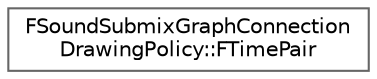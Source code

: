 digraph "Graphical Class Hierarchy"
{
 // INTERACTIVE_SVG=YES
 // LATEX_PDF_SIZE
  bgcolor="transparent";
  edge [fontname=Helvetica,fontsize=10,labelfontname=Helvetica,labelfontsize=10];
  node [fontname=Helvetica,fontsize=10,shape=box,height=0.2,width=0.4];
  rankdir="LR";
  Node0 [id="Node000000",label="FSoundSubmixGraphConnection\lDrawingPolicy::FTimePair",height=0.2,width=0.4,color="grey40", fillcolor="white", style="filled",URL="$de/dee/structFSoundSubmixGraphConnectionDrawingPolicy_1_1FTimePair.html",tooltip=" "];
}
